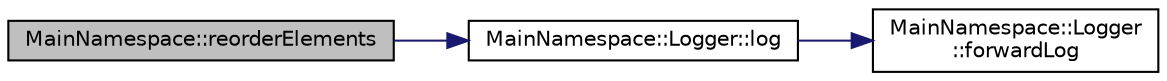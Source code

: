 digraph "MainNamespace::reorderElements"
{
 // INTERACTIVE_SVG=YES
 // LATEX_PDF_SIZE
  edge [fontname="Helvetica",fontsize="10",labelfontname="Helvetica",labelfontsize="10"];
  node [fontname="Helvetica",fontsize="10",shape=record];
  rankdir="LR";
  Node1 [label="MainNamespace::reorderElements",height=0.2,width=0.4,color="black", fillcolor="grey75", style="filled", fontcolor="black",tooltip=" "];
  Node1 -> Node2 [color="midnightblue",fontsize="10",style="solid",fontname="Helvetica"];
  Node2 [label="MainNamespace::Logger::log",height=0.2,width=0.4,color="black", fillcolor="white", style="filled",URL="$namespace_main_namespace_1_1_logger.html#afbb4cc2d8b498e71fcb228f0da8309a1",tooltip=" "];
  Node2 -> Node3 [color="midnightblue",fontsize="10",style="solid",fontname="Helvetica"];
  Node3 [label="MainNamespace::Logger\l::forwardLog",height=0.2,width=0.4,color="black", fillcolor="white", style="filled",URL="$namespace_main_namespace_1_1_logger.html#af052b0198f333fca77f0837a511ec7f7",tooltip=" "];
}

